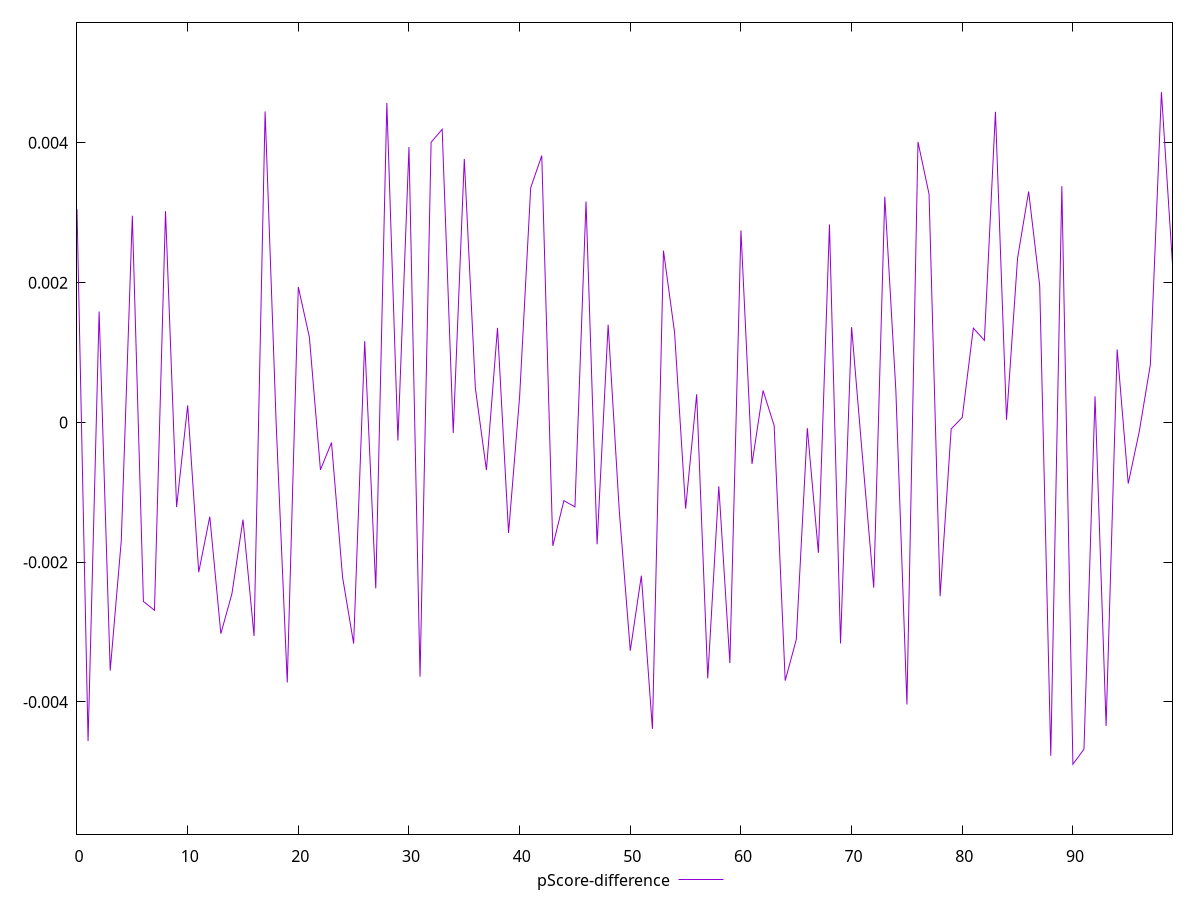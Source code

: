 reset

$pScoreDifference <<EOF
0 0.0030532523639915377
1 -0.0045597511700294635
2 0.0015874695864979416
3 -0.003551485050125397
4 -0.0016950897395483777
5 0.002956684335998855
6 -0.002561795393328098
7 -0.0026888735442392175
8 0.0030224451821981024
9 -0.0012110618064135326
10 0.0002431375051303447
11 -0.002143501282987542
12 -0.0013484443887075426
13 -0.0030226374661924404
14 -0.0024513370549827662
15 -0.0013904137219443446
16 -0.0030578594020917726
17 0.004449954539285178
18 -0.000020760574275607846
19 -0.003721832850984902
20 0.0019377483245753002
21 0.0012195935236084254
22 -0.0006783708723947235
23 -0.00028848255605665174
24 -0.002215158783344634
25 -0.003165149469288392
26 0.0011636590210570563
27 -0.0023748811941678716
28 0.004571013594194345
29 -0.0002597931695610123
30 0.003940512180036243
31 -0.0036378462053321403
32 0.004008682088626175
33 0.004193342182174958
34 -0.000151843347557995
35 0.0037698710814129954
36 0.0004891856178010079
37 -0.0006812252642146299
38 0.0013525680358202619
39 -0.001581645919478486
40 0.00037010823061753295
41 0.0033573822961538158
42 0.003817148095193762
43 -0.0017665584058127182
44 -0.001119578641525204
45 -0.0012092920978354627
46 0.003159802502343406
47 -0.0017435694519292444
48 0.0013981013710089585
49 -0.0012519570230328514
50 -0.003266331856101229
51 -0.0021933488968010895
52 -0.004385011608046108
53 0.0024571088128400864
54 0.0012907237736184685
55 -0.0012337835743305436
56 0.0004024641024606146
57 -0.003662820882046086
58 -0.00091407507252525
59 -0.0034423447701412424
60 0.002748244490067789
61 -0.0005937723357370139
62 0.0004556439708091886
63 -0.000044920991921632014
64 -0.0036948927214109084
65 -0.0031079986389415393
66 -0.0000828749588962785
67 -0.0018666329222432332
68 0.0028322390229391786
69 -0.0031624386361658596
70 0.0013630738248091856
71 -0.0005268418745994208
72 -0.00236534278126857
73 0.0032299813849002434
74 0.00045795681019558665
75 -0.0040362486543953635
76 0.004012445285371452
77 0.0032660881773930728
78 -0.0024862394125555742
79 -0.00009322341031234305
80 0.00007120445141746423
81 0.001349066359952994
82 0.0011736564592571275
83 0.004444384295642659
84 0.000037915835067320325
85 0.002351015407966034
86 0.00330378246235033
87 0.0019550372246186776
88 -0.004770069135432625
89 0.003380718951090725
90 -0.0048912506423488405
91 -0.0046757066470808906
92 0.00037325240166311
93 -0.004344254406435294
94 0.0010437423379079103
95 -0.000875275213684551
96 -0.00012759517358609807
97 0.0008264106563728724
98 0.004725029424405752
99 0.0022601517050804543
EOF

set key outside below
set xrange [0:99]
set yrange [-0.005891250642348841:0.005725029424405752]
set trange [-0.005891250642348841:0.005725029424405752]
set terminal svg size 640, 500 enhanced background rgb 'white'
set output "report_00025_2021-02-22T21:38:55.199Z/largest-contentful-paint/samples/pages+cached+noadtech/pScore-difference/values.svg"

plot $pScoreDifference title "pScore-difference" with line

reset
